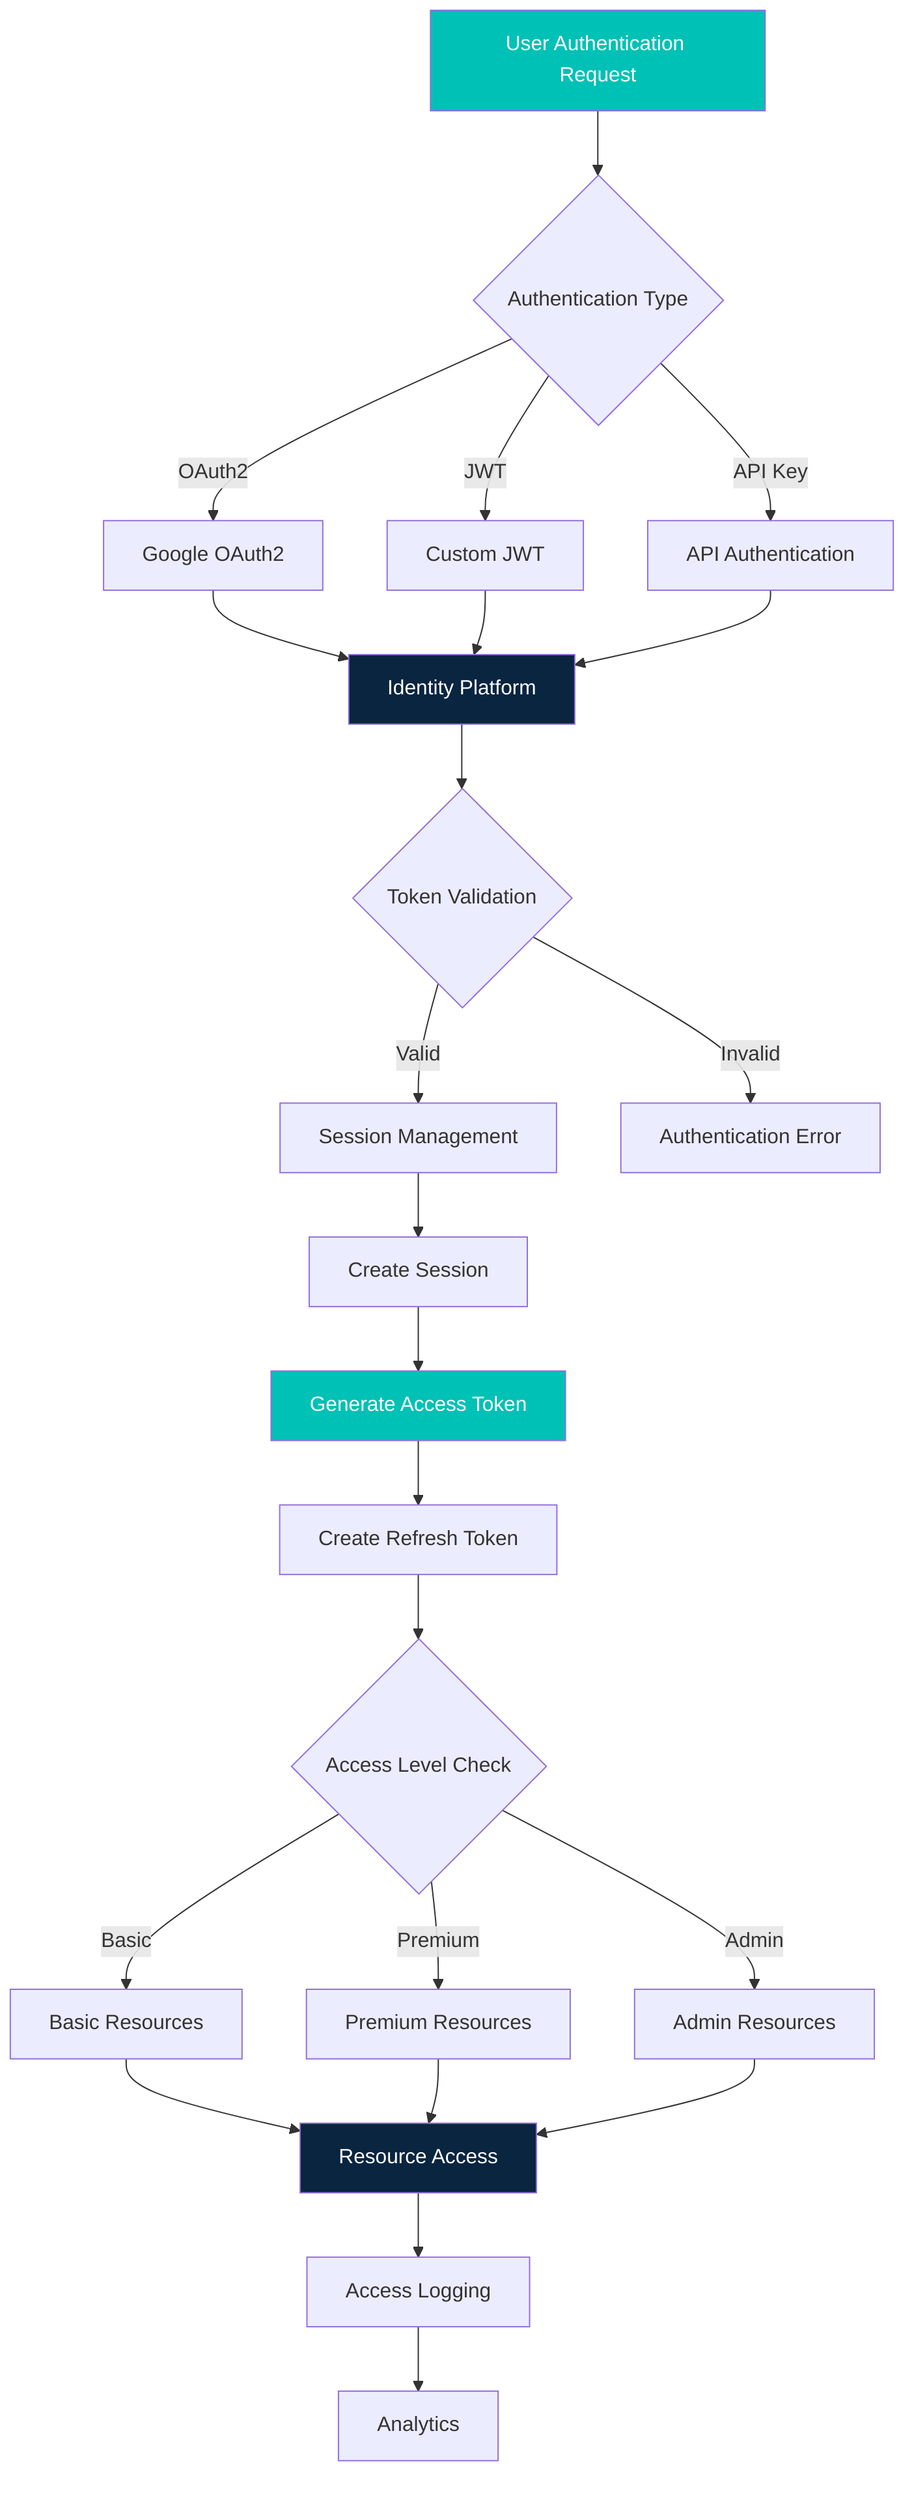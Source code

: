 flowchart TD
    A[User Authentication Request] --> B{Authentication Type}
    B -->|OAuth2| C[Google OAuth2]
    B -->|JWT| D[Custom JWT]
    B -->|API Key| E[API Authentication]
    
    C --> F[Identity Platform]
    D --> F
    E --> F
    
    F --> G{Token Validation}
    G -->|Valid| H[Session Management]
    G -->|Invalid| I[Authentication Error]
    
    H --> J[Create Session]
    J --> K[Generate Access Token]
    K --> L[Create Refresh Token]
    
    L --> M{Access Level Check}
    M -->|Basic| N[Basic Resources]
    M -->|Premium| O[Premium Resources]
    M -->|Admin| P[Admin Resources]
    
    N --> Q[Resource Access]
    O --> Q
    P --> Q
    
    Q --> R[Access Logging]
    R --> S[Analytics]
    
    style A fill:#00C1B5,color:white
    style F fill:#0A2540,color:white
    style K fill:#00C1B5,color:white
    style Q fill:#0A2540,color:white